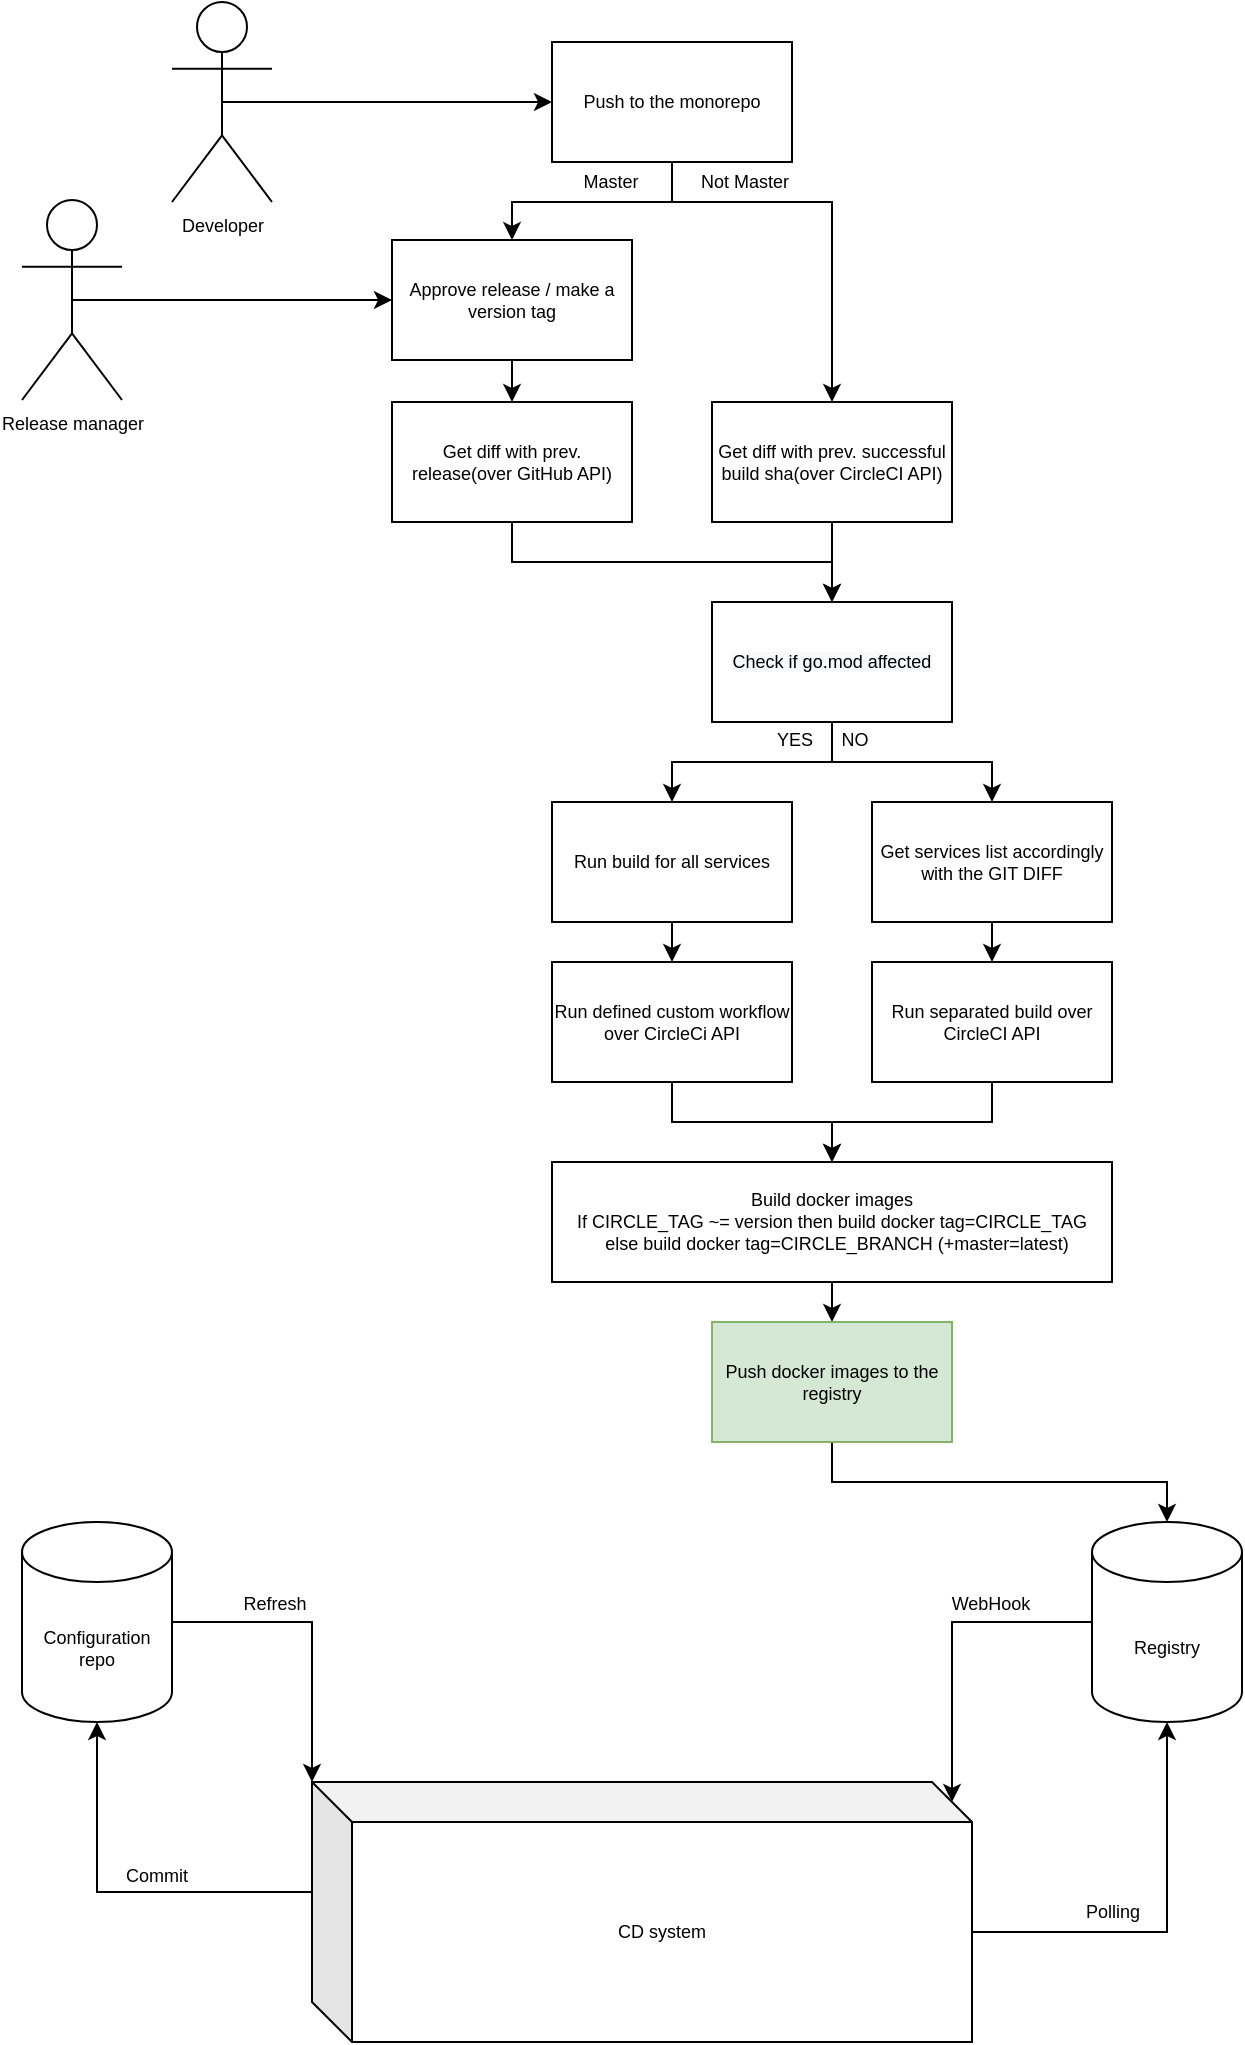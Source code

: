 <mxfile version="14.9.2" type="github">
  <diagram id="GT1y-rc0Hk91Yud6sWGL" name="Page-1">
    <mxGraphModel dx="1033" dy="626" grid="1" gridSize="10" guides="1" tooltips="1" connect="1" arrows="1" fold="1" page="1" pageScale="1" pageWidth="827" pageHeight="1169" math="0" shadow="0">
      <root>
        <mxCell id="0" />
        <mxCell id="1" parent="0" />
        <mxCell id="LfqFqU7JRUhcmkoWJi2--16" style="edgeStyle=orthogonalEdgeStyle;rounded=0;orthogonalLoop=1;jettySize=auto;html=1;exitX=0.5;exitY=1;exitDx=0;exitDy=0;entryX=0.5;entryY=0;entryDx=0;entryDy=0;fontSize=9;" edge="1" parent="1" source="xVTkL853BXkWZyznKZ-w-4" target="5vuApOfT_cjBhhZYTmAU-14">
          <mxGeometry relative="1" as="geometry" />
        </mxCell>
        <mxCell id="LfqFqU7JRUhcmkoWJi2--17" style="edgeStyle=orthogonalEdgeStyle;rounded=0;orthogonalLoop=1;jettySize=auto;html=1;exitX=0.5;exitY=1;exitDx=0;exitDy=0;entryX=0.5;entryY=0;entryDx=0;entryDy=0;fontSize=9;" edge="1" parent="1" source="xVTkL853BXkWZyznKZ-w-4" target="5vuApOfT_cjBhhZYTmAU-8">
          <mxGeometry relative="1" as="geometry" />
        </mxCell>
        <mxCell id="xVTkL853BXkWZyznKZ-w-4" value="&lt;span style=&quot;color: rgb(0 , 0 , 0) ; font-family: &amp;#34;helvetica&amp;#34; ; font-size: 9px ; font-style: normal ; font-weight: 400 ; letter-spacing: normal ; text-align: center ; text-indent: 0px ; text-transform: none ; word-spacing: 0px ; background-color: rgb(248 , 249 , 250) ; display: inline ; float: none&quot;&gt;Check if go.mod affected&lt;/span&gt;" style="rounded=0;whiteSpace=wrap;html=1;fontSize=9;" parent="1" vertex="1">
          <mxGeometry x="380" y="390" width="120" height="60" as="geometry" />
        </mxCell>
        <mxCell id="LfqFqU7JRUhcmkoWJi2--33" style="edgeStyle=orthogonalEdgeStyle;rounded=0;orthogonalLoop=1;jettySize=auto;html=1;exitX=0.5;exitY=1;exitDx=0;exitDy=0;entryX=0.5;entryY=0;entryDx=0;entryDy=0;fontSize=9;" edge="1" parent="1" source="5vuApOfT_cjBhhZYTmAU-4" target="5vuApOfT_cjBhhZYTmAU-20">
          <mxGeometry relative="1" as="geometry" />
        </mxCell>
        <mxCell id="5vuApOfT_cjBhhZYTmAU-4" value="Run defined custom workflow over CircleCi API" style="rounded=0;whiteSpace=wrap;html=1;fontSize=9;" parent="1" vertex="1">
          <mxGeometry x="300" y="570" width="120" height="60" as="geometry" />
        </mxCell>
        <mxCell id="LfqFqU7JRUhcmkoWJi2--34" style="edgeStyle=orthogonalEdgeStyle;rounded=0;orthogonalLoop=1;jettySize=auto;html=1;exitX=0.5;exitY=1;exitDx=0;exitDy=0;entryX=0.5;entryY=0;entryDx=0;entryDy=0;fontSize=9;" edge="1" parent="1" source="5vuApOfT_cjBhhZYTmAU-6" target="5vuApOfT_cjBhhZYTmAU-20">
          <mxGeometry relative="1" as="geometry" />
        </mxCell>
        <mxCell id="5vuApOfT_cjBhhZYTmAU-6" value="Run separated build over CircleCI API" style="rounded=0;whiteSpace=wrap;html=1;fontSize=9;" parent="1" vertex="1">
          <mxGeometry x="460" y="570" width="120" height="60" as="geometry" />
        </mxCell>
        <mxCell id="LfqFqU7JRUhcmkoWJi2--19" style="edgeStyle=orthogonalEdgeStyle;rounded=0;orthogonalLoop=1;jettySize=auto;html=1;exitX=0.5;exitY=1;exitDx=0;exitDy=0;entryX=0.5;entryY=0;entryDx=0;entryDy=0;fontSize=9;" edge="1" parent="1" source="5vuApOfT_cjBhhZYTmAU-8" target="5vuApOfT_cjBhhZYTmAU-6">
          <mxGeometry relative="1" as="geometry" />
        </mxCell>
        <mxCell id="5vuApOfT_cjBhhZYTmAU-8" value="Get services list accordingly with the GIT DIFF" style="rounded=0;whiteSpace=wrap;html=1;fontSize=9;" parent="1" vertex="1">
          <mxGeometry x="460" y="490" width="120" height="60" as="geometry" />
        </mxCell>
        <mxCell id="5vuApOfT_cjBhhZYTmAU-12" value="NO" style="edgeLabel;html=1;align=center;verticalAlign=middle;resizable=0;points=[];fontSize=9;" parent="1" vertex="1" connectable="0">
          <mxGeometry x="460" y="460" as="geometry">
            <mxPoint x="-9" y="-1" as="offset" />
          </mxGeometry>
        </mxCell>
        <mxCell id="LfqFqU7JRUhcmkoWJi2--18" style="edgeStyle=orthogonalEdgeStyle;rounded=0;orthogonalLoop=1;jettySize=auto;html=1;exitX=0.5;exitY=1;exitDx=0;exitDy=0;entryX=0.5;entryY=0;entryDx=0;entryDy=0;fontSize=9;" edge="1" parent="1" source="5vuApOfT_cjBhhZYTmAU-14" target="5vuApOfT_cjBhhZYTmAU-4">
          <mxGeometry relative="1" as="geometry" />
        </mxCell>
        <mxCell id="5vuApOfT_cjBhhZYTmAU-14" value="Run build for all services" style="rounded=0;whiteSpace=wrap;html=1;fontSize=9;" parent="1" vertex="1">
          <mxGeometry x="300" y="490" width="120" height="60" as="geometry" />
        </mxCell>
        <mxCell id="5vuApOfT_cjBhhZYTmAU-18" value="YES" style="edgeLabel;html=1;align=center;verticalAlign=middle;resizable=0;points=[];fontSize=9;" parent="1" vertex="1" connectable="0">
          <mxGeometry x="430" y="460" as="geometry">
            <mxPoint x="-9" y="-1" as="offset" />
          </mxGeometry>
        </mxCell>
        <mxCell id="5vuApOfT_cjBhhZYTmAU-45" style="edgeStyle=orthogonalEdgeStyle;rounded=0;orthogonalLoop=1;jettySize=auto;html=1;exitX=0.5;exitY=1;exitDx=0;exitDy=0;entryX=0.5;entryY=0;entryDx=0;entryDy=0;fontSize=9;" parent="1" source="5vuApOfT_cjBhhZYTmAU-20" target="5vuApOfT_cjBhhZYTmAU-31" edge="1">
          <mxGeometry relative="1" as="geometry" />
        </mxCell>
        <mxCell id="5vuApOfT_cjBhhZYTmAU-20" value="Build docker images&lt;br&gt;If CIRCLE_TAG ~= version then build docker tag=CIRCLE_TAG&lt;br&gt;&amp;nbsp; else build docker tag=CIRCLE_BRANCH (+master=latest)" style="rounded=0;whiteSpace=wrap;html=1;fontSize=9;" parent="1" vertex="1">
          <mxGeometry x="300" y="670" width="280" height="60" as="geometry" />
        </mxCell>
        <mxCell id="LfqFqU7JRUhcmkoWJi2--24" style="edgeStyle=orthogonalEdgeStyle;rounded=0;orthogonalLoop=1;jettySize=auto;html=1;exitX=0.5;exitY=1;exitDx=0;exitDy=0;entryX=0.5;entryY=0;entryDx=0;entryDy=0;entryPerimeter=0;fontSize=9;" edge="1" parent="1" source="5vuApOfT_cjBhhZYTmAU-31" target="5vuApOfT_cjBhhZYTmAU-44">
          <mxGeometry relative="1" as="geometry" />
        </mxCell>
        <mxCell id="5vuApOfT_cjBhhZYTmAU-31" value="Push docker images to the registry" style="rounded=0;whiteSpace=wrap;html=1;fontSize=9;fillColor=#d5e8d4;strokeColor=#82b366;" parent="1" vertex="1">
          <mxGeometry x="380" y="750" width="120" height="60" as="geometry" />
        </mxCell>
        <mxCell id="5vuApOfT_cjBhhZYTmAU-38" style="edgeStyle=orthogonalEdgeStyle;rounded=0;orthogonalLoop=1;jettySize=auto;html=1;exitX=0.5;exitY=0.5;exitDx=0;exitDy=0;exitPerimeter=0;fontSize=15;" parent="1" source="5vuApOfT_cjBhhZYTmAU-33" target="5vuApOfT_cjBhhZYTmAU-37" edge="1">
          <mxGeometry relative="1" as="geometry" />
        </mxCell>
        <mxCell id="5vuApOfT_cjBhhZYTmAU-33" value="Developer&lt;br&gt;" style="shape=umlActor;verticalLabelPosition=bottom;verticalAlign=top;html=1;outlineConnect=0;fontSize=9;" parent="1" vertex="1">
          <mxGeometry x="110" y="90" width="50" height="100" as="geometry" />
        </mxCell>
        <mxCell id="LfqFqU7JRUhcmkoWJi2--12" style="edgeStyle=orthogonalEdgeStyle;rounded=0;orthogonalLoop=1;jettySize=auto;html=1;exitX=0.5;exitY=1;exitDx=0;exitDy=0;entryX=0.5;entryY=0;entryDx=0;entryDy=0;fontSize=9;" edge="1" parent="1" source="5vuApOfT_cjBhhZYTmAU-37" target="LfqFqU7JRUhcmkoWJi2--7">
          <mxGeometry relative="1" as="geometry">
            <Array as="points">
              <mxPoint x="360" y="190" />
              <mxPoint x="280" y="190" />
            </Array>
          </mxGeometry>
        </mxCell>
        <mxCell id="LfqFqU7JRUhcmkoWJi2--43" value="Master" style="edgeLabel;html=1;align=center;verticalAlign=middle;resizable=0;points=[];fontSize=9;" vertex="1" connectable="0" parent="LfqFqU7JRUhcmkoWJi2--12">
          <mxGeometry x="0.226" y="-3" relative="1" as="geometry">
            <mxPoint x="22" y="-7" as="offset" />
          </mxGeometry>
        </mxCell>
        <mxCell id="LfqFqU7JRUhcmkoWJi2--13" style="edgeStyle=orthogonalEdgeStyle;rounded=0;orthogonalLoop=1;jettySize=auto;html=1;exitX=0.5;exitY=1;exitDx=0;exitDy=0;entryX=0.5;entryY=0;entryDx=0;entryDy=0;fontSize=9;" edge="1" parent="1" source="5vuApOfT_cjBhhZYTmAU-37" target="LfqFqU7JRUhcmkoWJi2--8">
          <mxGeometry relative="1" as="geometry">
            <Array as="points">
              <mxPoint x="360" y="190" />
              <mxPoint x="440" y="190" />
            </Array>
          </mxGeometry>
        </mxCell>
        <mxCell id="LfqFqU7JRUhcmkoWJi2--44" value="Not Master" style="edgeLabel;html=1;align=center;verticalAlign=middle;resizable=0;points=[];fontSize=9;" vertex="1" connectable="0" parent="LfqFqU7JRUhcmkoWJi2--13">
          <mxGeometry x="-0.552" y="3" relative="1" as="geometry">
            <mxPoint x="11" y="-7" as="offset" />
          </mxGeometry>
        </mxCell>
        <mxCell id="5vuApOfT_cjBhhZYTmAU-37" value="Push to the monorepo" style="rounded=0;whiteSpace=wrap;html=1;fontSize=9;" parent="1" vertex="1">
          <mxGeometry x="300" y="110" width="120" height="60" as="geometry" />
        </mxCell>
        <mxCell id="5vuApOfT_cjBhhZYTmAU-47" style="edgeStyle=orthogonalEdgeStyle;rounded=0;orthogonalLoop=1;jettySize=auto;html=1;exitX=0;exitY=0;exitDx=330;exitDy=75;exitPerimeter=0;entryX=0.5;entryY=1;entryDx=0;entryDy=0;entryPerimeter=0;fontSize=9;" parent="1" source="5vuApOfT_cjBhhZYTmAU-43" target="5vuApOfT_cjBhhZYTmAU-44" edge="1">
          <mxGeometry relative="1" as="geometry" />
        </mxCell>
        <mxCell id="5vuApOfT_cjBhhZYTmAU-50" value="Polling" style="edgeLabel;html=1;align=center;verticalAlign=middle;resizable=0;points=[];fontSize=9;" parent="5vuApOfT_cjBhhZYTmAU-47" vertex="1" connectable="0">
          <mxGeometry x="-0.231" y="-1" relative="1" as="geometry">
            <mxPoint x="-8" y="-11" as="offset" />
          </mxGeometry>
        </mxCell>
        <mxCell id="LfqFqU7JRUhcmkoWJi2--38" style="edgeStyle=orthogonalEdgeStyle;rounded=0;orthogonalLoop=1;jettySize=auto;html=1;exitX=0;exitY=0;exitDx=0;exitDy=55;exitPerimeter=0;entryX=0.5;entryY=1;entryDx=0;entryDy=0;entryPerimeter=0;fontSize=9;" edge="1" parent="1" source="5vuApOfT_cjBhhZYTmAU-43" target="LfqFqU7JRUhcmkoWJi2--36">
          <mxGeometry relative="1" as="geometry" />
        </mxCell>
        <mxCell id="LfqFqU7JRUhcmkoWJi2--39" value="Commit" style="edgeLabel;html=1;align=center;verticalAlign=middle;resizable=0;points=[];fontSize=9;" vertex="1" connectable="0" parent="LfqFqU7JRUhcmkoWJi2--38">
          <mxGeometry x="-0.152" y="-1" relative="1" as="geometry">
            <mxPoint x="3" y="-7" as="offset" />
          </mxGeometry>
        </mxCell>
        <mxCell id="5vuApOfT_cjBhhZYTmAU-43" value="CD system" style="shape=cube;whiteSpace=wrap;html=1;boundedLbl=1;backgroundOutline=1;darkOpacity=0.05;darkOpacity2=0.1;fontSize=9;" parent="1" vertex="1">
          <mxGeometry x="180" y="980" width="330" height="130" as="geometry" />
        </mxCell>
        <mxCell id="5vuApOfT_cjBhhZYTmAU-48" style="edgeStyle=orthogonalEdgeStyle;rounded=0;orthogonalLoop=1;jettySize=auto;html=1;exitX=0;exitY=0.5;exitDx=0;exitDy=0;exitPerimeter=0;fontSize=9;entryX=0;entryY=0;entryDx=320;entryDy=10;entryPerimeter=0;" parent="1" source="5vuApOfT_cjBhhZYTmAU-44" target="5vuApOfT_cjBhhZYTmAU-43" edge="1">
          <mxGeometry relative="1" as="geometry">
            <mxPoint x="582.5" y="1002.727" as="targetPoint" />
          </mxGeometry>
        </mxCell>
        <mxCell id="5vuApOfT_cjBhhZYTmAU-49" value="WebHook" style="edgeLabel;html=1;align=center;verticalAlign=middle;resizable=0;points=[];fontSize=9;" parent="5vuApOfT_cjBhhZYTmAU-48" vertex="1" connectable="0">
          <mxGeometry x="0.0" y="-4" relative="1" as="geometry">
            <mxPoint x="23" y="-19" as="offset" />
          </mxGeometry>
        </mxCell>
        <mxCell id="5vuApOfT_cjBhhZYTmAU-44" value="Registry" style="shape=cylinder3;whiteSpace=wrap;html=1;boundedLbl=1;backgroundOutline=1;size=15;fontSize=9;" parent="1" vertex="1">
          <mxGeometry x="570" y="850" width="75" height="100" as="geometry" />
        </mxCell>
        <mxCell id="LfqFqU7JRUhcmkoWJi2--42" style="edgeStyle=orthogonalEdgeStyle;rounded=0;orthogonalLoop=1;jettySize=auto;html=1;exitX=0.5;exitY=1;exitDx=0;exitDy=0;entryX=0.5;entryY=0;entryDx=0;entryDy=0;fontSize=9;" edge="1" parent="1" source="LfqFqU7JRUhcmkoWJi2--7" target="LfqFqU7JRUhcmkoWJi2--41">
          <mxGeometry relative="1" as="geometry" />
        </mxCell>
        <mxCell id="LfqFqU7JRUhcmkoWJi2--7" value="Approve release / make a version tag" style="rounded=0;whiteSpace=wrap;html=1;fontSize=9;" vertex="1" parent="1">
          <mxGeometry x="220" y="209" width="120" height="60" as="geometry" />
        </mxCell>
        <mxCell id="LfqFqU7JRUhcmkoWJi2--15" style="edgeStyle=orthogonalEdgeStyle;rounded=0;orthogonalLoop=1;jettySize=auto;html=1;exitX=0.5;exitY=1;exitDx=0;exitDy=0;entryX=0.5;entryY=0;entryDx=0;entryDy=0;fontSize=9;" edge="1" parent="1" source="LfqFqU7JRUhcmkoWJi2--8" target="xVTkL853BXkWZyznKZ-w-4">
          <mxGeometry relative="1" as="geometry" />
        </mxCell>
        <mxCell id="LfqFqU7JRUhcmkoWJi2--8" value="Get diff with prev. successful build sha(over CircleCI API)" style="rounded=0;whiteSpace=wrap;html=1;fontSize=9;" vertex="1" parent="1">
          <mxGeometry x="380" y="290" width="120" height="60" as="geometry" />
        </mxCell>
        <mxCell id="LfqFqU7JRUhcmkoWJi2--32" style="edgeStyle=orthogonalEdgeStyle;rounded=0;orthogonalLoop=1;jettySize=auto;html=1;exitX=0.5;exitY=0.5;exitDx=0;exitDy=0;exitPerimeter=0;entryX=0;entryY=0.5;entryDx=0;entryDy=0;fontSize=9;" edge="1" parent="1" source="LfqFqU7JRUhcmkoWJi2--27" target="LfqFqU7JRUhcmkoWJi2--7">
          <mxGeometry relative="1" as="geometry" />
        </mxCell>
        <mxCell id="LfqFqU7JRUhcmkoWJi2--27" value="Release manager" style="shape=umlActor;verticalLabelPosition=bottom;verticalAlign=top;html=1;outlineConnect=0;fontSize=9;" vertex="1" parent="1">
          <mxGeometry x="35" y="189" width="50" height="100" as="geometry" />
        </mxCell>
        <mxCell id="LfqFqU7JRUhcmkoWJi2--37" style="edgeStyle=orthogonalEdgeStyle;rounded=0;orthogonalLoop=1;jettySize=auto;html=1;exitX=1;exitY=0.5;exitDx=0;exitDy=0;exitPerimeter=0;entryX=0;entryY=0;entryDx=0;entryDy=0;entryPerimeter=0;fontSize=9;" edge="1" parent="1" source="LfqFqU7JRUhcmkoWJi2--36" target="5vuApOfT_cjBhhZYTmAU-43">
          <mxGeometry relative="1" as="geometry" />
        </mxCell>
        <mxCell id="LfqFqU7JRUhcmkoWJi2--40" value="Refresh" style="edgeLabel;html=1;align=center;verticalAlign=middle;resizable=0;points=[];fontSize=9;" vertex="1" connectable="0" parent="LfqFqU7JRUhcmkoWJi2--37">
          <mxGeometry x="-0.582" y="-1" relative="1" as="geometry">
            <mxPoint x="19" y="-10" as="offset" />
          </mxGeometry>
        </mxCell>
        <mxCell id="LfqFqU7JRUhcmkoWJi2--36" value="Configuration repo" style="shape=cylinder3;whiteSpace=wrap;html=1;boundedLbl=1;backgroundOutline=1;size=15;fontSize=9;" vertex="1" parent="1">
          <mxGeometry x="35" y="850" width="75" height="100" as="geometry" />
        </mxCell>
        <mxCell id="LfqFqU7JRUhcmkoWJi2--45" style="edgeStyle=orthogonalEdgeStyle;rounded=0;orthogonalLoop=1;jettySize=auto;html=1;exitX=0.5;exitY=1;exitDx=0;exitDy=0;entryX=0.5;entryY=0;entryDx=0;entryDy=0;fontSize=9;" edge="1" parent="1" source="LfqFqU7JRUhcmkoWJi2--41" target="xVTkL853BXkWZyznKZ-w-4">
          <mxGeometry relative="1" as="geometry" />
        </mxCell>
        <mxCell id="LfqFqU7JRUhcmkoWJi2--41" value="Get diff with prev. release(over GitHub API)" style="rounded=0;whiteSpace=wrap;html=1;fontSize=9;" vertex="1" parent="1">
          <mxGeometry x="220" y="290" width="120" height="60" as="geometry" />
        </mxCell>
      </root>
    </mxGraphModel>
  </diagram>
</mxfile>
